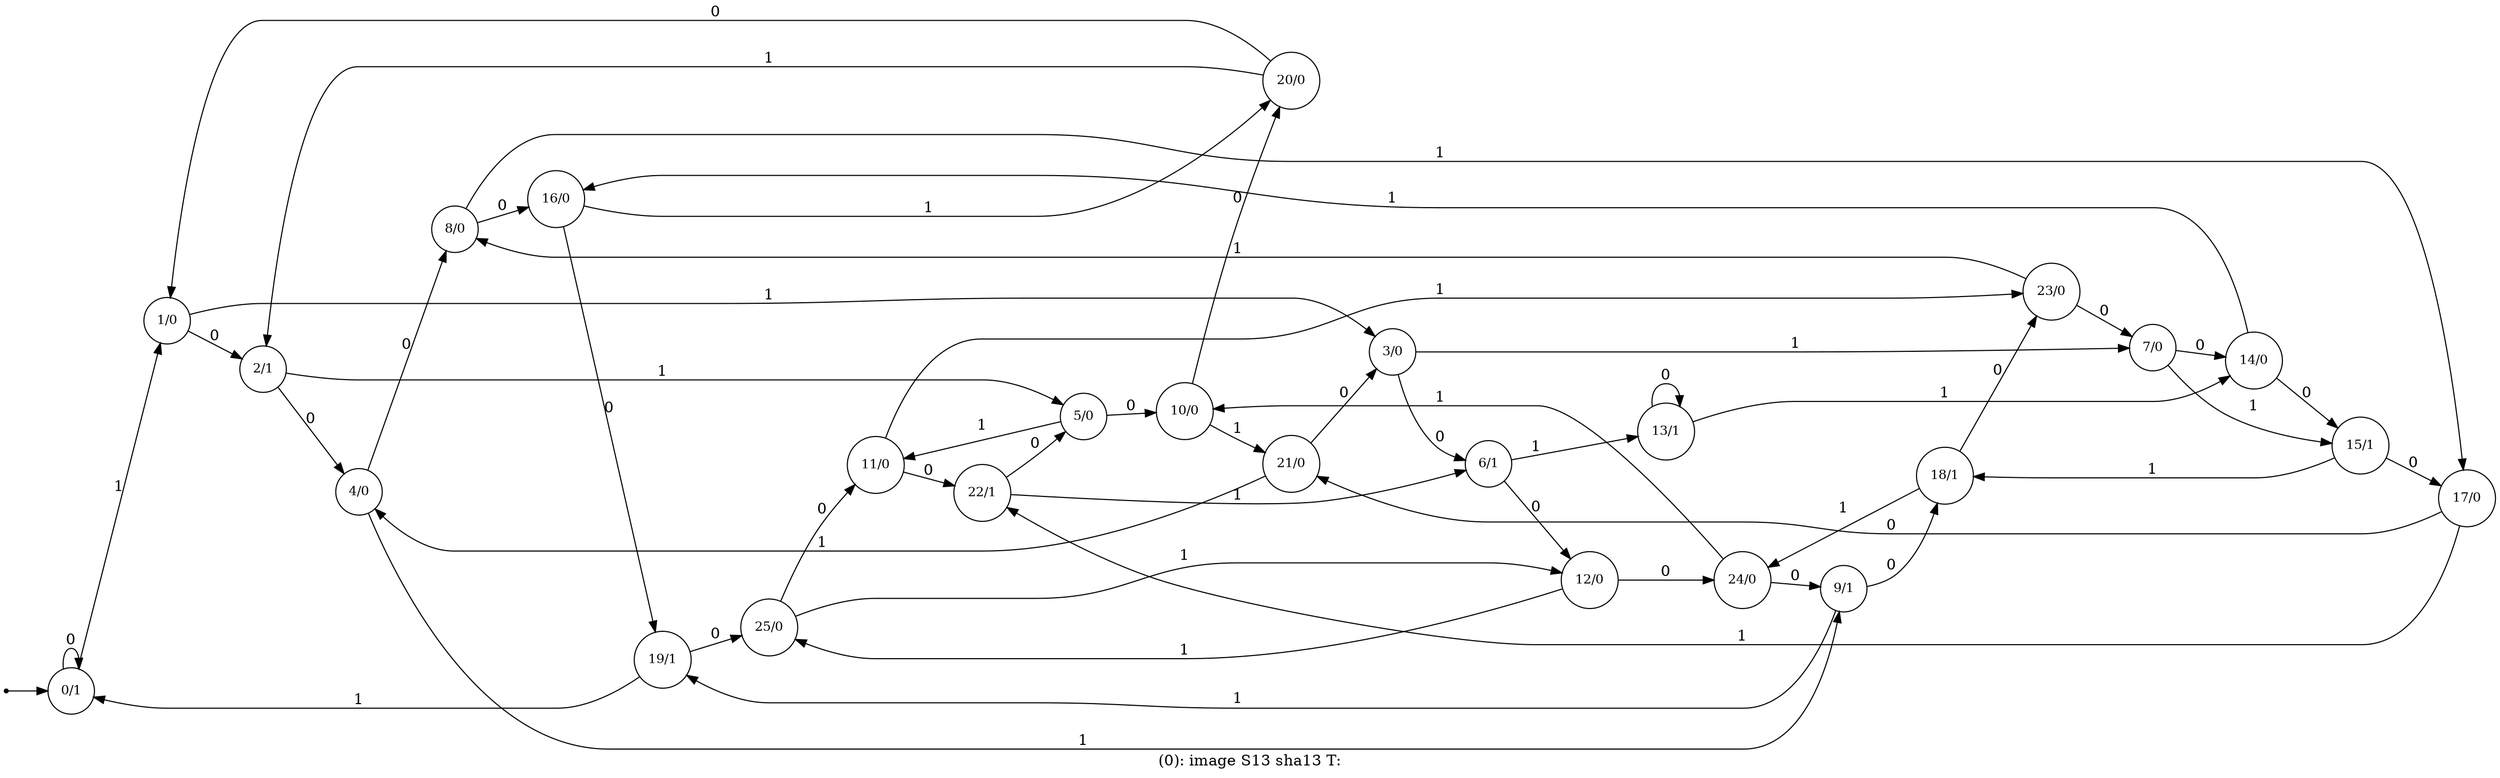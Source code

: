 digraph G {
label = "(0): image S13 sha13 T:";
rankdir = LR;
node [shape = circle, label="0/1", fontsize=12]0;
node [shape = circle, label="1/0", fontsize=12]1;
node [shape = circle, label="2/1", fontsize=12]2;
node [shape = circle, label="3/0", fontsize=12]3;
node [shape = circle, label="4/0", fontsize=12]4;
node [shape = circle, label="5/0", fontsize=12]5;
node [shape = circle, label="6/1", fontsize=12]6;
node [shape = circle, label="7/0", fontsize=12]7;
node [shape = circle, label="8/0", fontsize=12]8;
node [shape = circle, label="9/1", fontsize=12]9;
node [shape = circle, label="10/0", fontsize=12]10;
node [shape = circle, label="11/0", fontsize=12]11;
node [shape = circle, label="12/0", fontsize=12]12;
node [shape = circle, label="13/1", fontsize=12]13;
node [shape = circle, label="14/0", fontsize=12]14;
node [shape = circle, label="15/1", fontsize=12]15;
node [shape = circle, label="16/0", fontsize=12]16;
node [shape = circle, label="17/0", fontsize=12]17;
node [shape = circle, label="18/1", fontsize=12]18;
node [shape = circle, label="19/1", fontsize=12]19;
node [shape = circle, label="20/0", fontsize=12]20;
node [shape = circle, label="21/0", fontsize=12]21;
node [shape = circle, label="22/1", fontsize=12]22;
node [shape = circle, label="23/0", fontsize=12]23;
node [shape = circle, label="24/0", fontsize=12]24;
node [shape = circle, label="25/0", fontsize=12]25;
node [shape = point ]; qi
qi -> 0;
0 -> 0[ label = "0"];
0 -> 1[ label = "1"];
1 -> 2[ label = "0"];
1 -> 3[ label = "1"];
2 -> 4[ label = "0"];
2 -> 5[ label = "1"];
3 -> 6[ label = "0"];
3 -> 7[ label = "1"];
4 -> 8[ label = "0"];
4 -> 9[ label = "1"];
5 -> 10[ label = "0"];
5 -> 11[ label = "1"];
6 -> 12[ label = "0"];
6 -> 13[ label = "1"];
7 -> 14[ label = "0"];
7 -> 15[ label = "1"];
8 -> 16[ label = "0"];
8 -> 17[ label = "1"];
9 -> 18[ label = "0"];
9 -> 19[ label = "1"];
10 -> 20[ label = "0"];
10 -> 21[ label = "1"];
11 -> 22[ label = "0"];
11 -> 23[ label = "1"];
12 -> 24[ label = "0"];
12 -> 25[ label = "1"];
13 -> 13[ label = "0"];
13 -> 14[ label = "1"];
14 -> 15[ label = "0"];
14 -> 16[ label = "1"];
15 -> 17[ label = "0"];
15 -> 18[ label = "1"];
16 -> 19[ label = "0"];
16 -> 20[ label = "1"];
17 -> 21[ label = "0"];
17 -> 22[ label = "1"];
18 -> 23[ label = "0"];
18 -> 24[ label = "1"];
19 -> 0[ label = "1"];
19 -> 25[ label = "0"];
20 -> 1[ label = "0"];
20 -> 2[ label = "1"];
21 -> 3[ label = "0"];
21 -> 4[ label = "1"];
22 -> 5[ label = "0"];
22 -> 6[ label = "1"];
23 -> 7[ label = "0"];
23 -> 8[ label = "1"];
24 -> 9[ label = "0"];
24 -> 10[ label = "1"];
25 -> 11[ label = "0"];
25 -> 12[ label = "1"];
}
